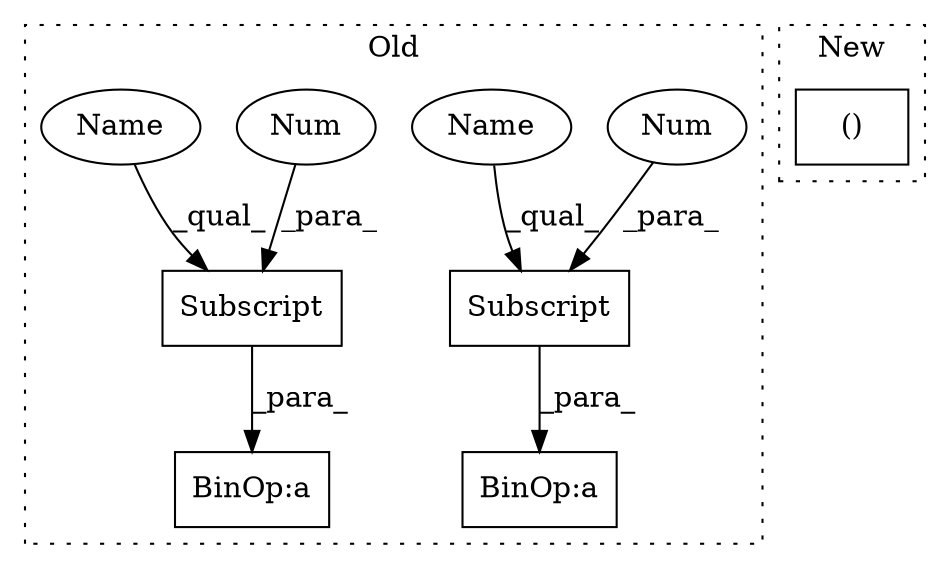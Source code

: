 digraph G {
subgraph cluster0 {
1 [label="Subscript" a="63" s="8554,0" l="8,0" shape="box"];
3 [label="Subscript" a="63" s="8727,0" l="8,0" shape="box"];
4 [label="Num" a="76" s="8733" l="1" shape="ellipse"];
5 [label="Num" a="76" s="8560" l="1" shape="ellipse"];
6 [label="BinOp:a" a="82" s="8562" l="1" shape="box"];
7 [label="BinOp:a" a="82" s="8726" l="1" shape="box"];
8 [label="Name" a="87" s="8554" l="5" shape="ellipse"];
9 [label="Name" a="87" s="8727" l="5" shape="ellipse"];
label = "Old";
style="dotted";
}
subgraph cluster1 {
2 [label="()" a="54" s="8535" l="3" shape="box"];
label = "New";
style="dotted";
}
1 -> 6 [label="_para_"];
3 -> 7 [label="_para_"];
4 -> 3 [label="_para_"];
5 -> 1 [label="_para_"];
8 -> 1 [label="_qual_"];
9 -> 3 [label="_qual_"];
}